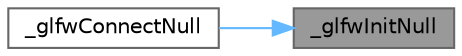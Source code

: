 digraph "_glfwInitNull"
{
 // LATEX_PDF_SIZE
  bgcolor="transparent";
  edge [fontname=Helvetica,fontsize=10,labelfontname=Helvetica,labelfontsize=10];
  node [fontname=Helvetica,fontsize=10,shape=box,height=0.2,width=0.4];
  rankdir="RL";
  Node1 [id="Node000001",label="_glfwInitNull",height=0.2,width=0.4,color="gray40", fillcolor="grey60", style="filled", fontcolor="black",tooltip=" "];
  Node1 -> Node2 [id="edge2_Node000001_Node000002",dir="back",color="steelblue1",style="solid",tooltip=" "];
  Node2 [id="Node000002",label="_glfwConnectNull",height=0.2,width=0.4,color="grey40", fillcolor="white", style="filled",URL="$_classes_2lib_2external_2glfw_2src_2null__init_8c.html#ab1d5e6831b39be2c5c38a03e6c2d0b86",tooltip=" "];
}
